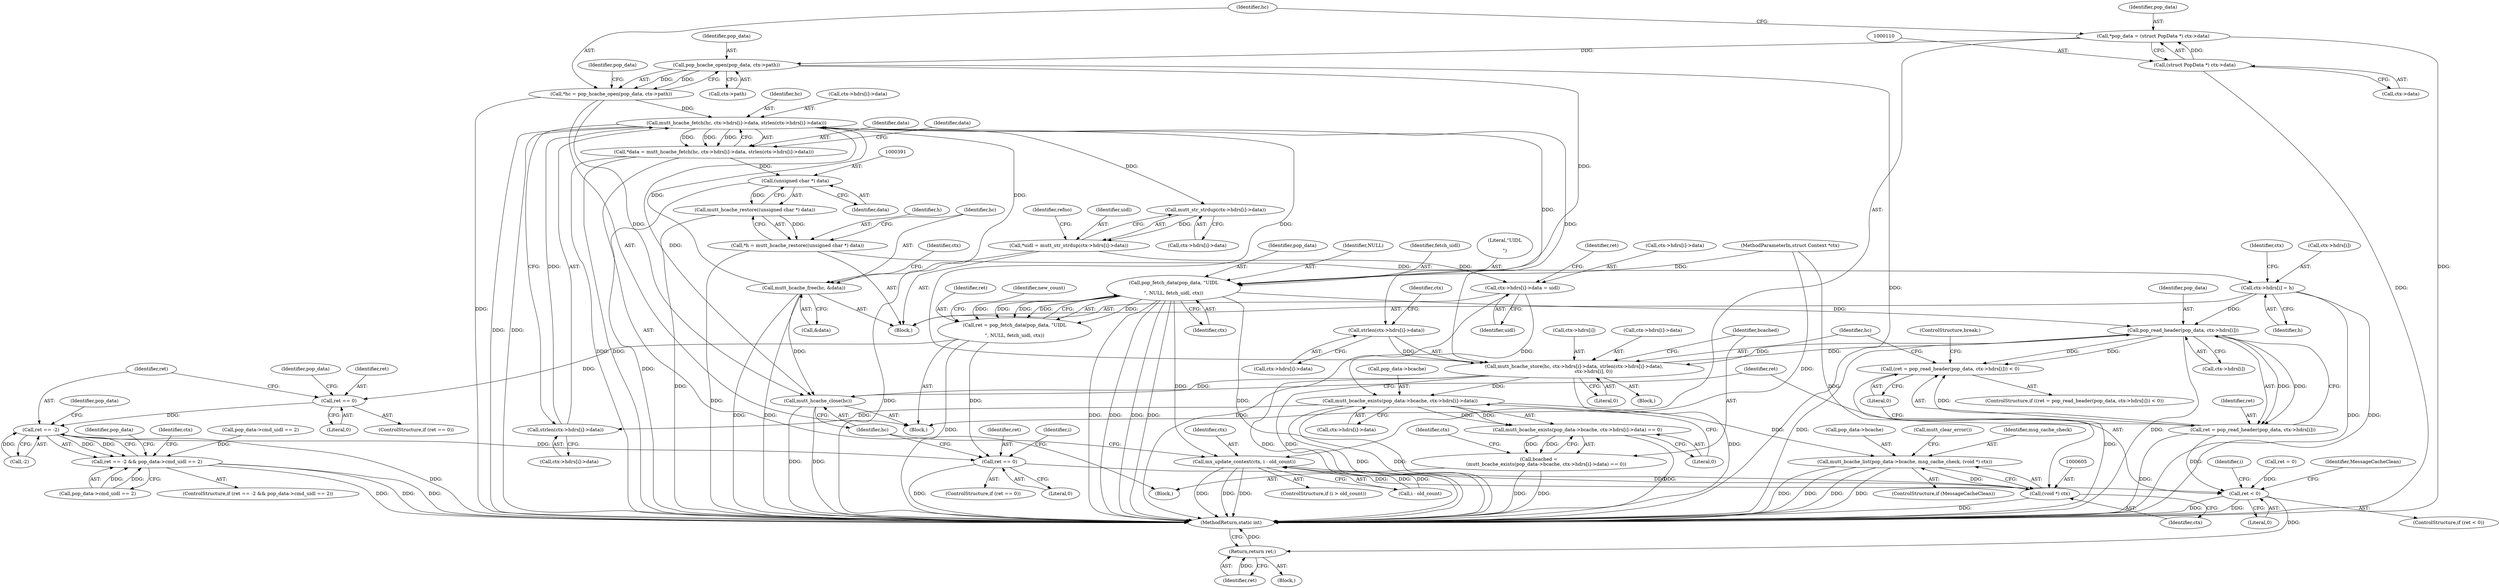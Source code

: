 digraph "0_neomutt_9bfab35522301794483f8f9ed60820bdec9be59e_1@API" {
"1000118" [label="(Call,pop_hcache_open(pop_data, ctx->path))"];
"1000107" [label="(Call,*pop_data = (struct PopData *) ctx->data)"];
"1000109" [label="(Call,(struct PopData *) ctx->data)"];
"1000116" [label="(Call,*hc = pop_hcache_open(pop_data, ctx->path))"];
"1000335" [label="(Call,mutt_hcache_fetch(hc, ctx->hdrs[i]->data, strlen(ctx->hdrs[i]->data)))"];
"1000333" [label="(Call,*data = mutt_hcache_fetch(hc, ctx->hdrs[i]->data, strlen(ctx->hdrs[i]->data)))"];
"1000390" [label="(Call,(unsigned char *) data)"];
"1000389" [label="(Call,mutt_hcache_restore((unsigned char *) data))"];
"1000387" [label="(Call,*h = mutt_hcache_restore((unsigned char *) data))"];
"1000404" [label="(Call,ctx->hdrs[i] = h)"];
"1000449" [label="(Call,pop_read_header(pop_data, ctx->hdrs[i]))"];
"1000446" [label="(Call,(ret = pop_read_header(pop_data, ctx->hdrs[i])) < 0)"];
"1000447" [label="(Call,ret = pop_read_header(pop_data, ctx->hdrs[i]))"];
"1000572" [label="(Call,ret < 0)"];
"1000595" [label="(Return,return ret;)"];
"1000460" [label="(Call,mutt_hcache_store(hc, ctx->hdrs[i]->data, strlen(ctx->hdrs[i]->data),\n                          ctx->hdrs[i], 0))"];
"1000487" [label="(Call,mutt_bcache_exists(pop_data->bcache, ctx->hdrs[i]->data))"];
"1000344" [label="(Call,strlen(ctx->hdrs[i]->data))"];
"1000486" [label="(Call,mutt_bcache_exists(pop_data->bcache, ctx->hdrs[i]->data) == 0)"];
"1000484" [label="(Call,bcached =\n          (mutt_bcache_exists(pop_data->bcache, ctx->hdrs[i]->data) == 0))"];
"1000599" [label="(Call,mutt_bcache_list(pop_data->bcache, msg_cache_check, (void *) ctx))"];
"1000569" [label="(Call,mutt_hcache_close(hc))"];
"1000358" [label="(Call,mutt_str_strdup(ctx->hdrs[i]->data))"];
"1000356" [label="(Call,*uidl = mutt_str_strdup(ctx->hdrs[i]->data))"];
"1000429" [label="(Call,ctx->hdrs[i]->data = uidl)"];
"1000393" [label="(Call,mutt_hcache_free(hc, &data))"];
"1000469" [label="(Call,strlen(ctx->hdrs[i]->data))"];
"1000164" [label="(Call,pop_fetch_data(pop_data, \"UIDL\r\n\", NULL, fetch_uidl, ctx))"];
"1000162" [label="(Call,ret = pop_fetch_data(pop_data, \"UIDL\r\n\", NULL, fetch_uidl, ctx))"];
"1000189" [label="(Call,ret == 0)"];
"1000203" [label="(Call,ret == -2)"];
"1000202" [label="(Call,ret == -2 && pop_data->cmd_uidl == 2)"];
"1000249" [label="(Call,ret == 0)"];
"1000564" [label="(Call,mx_update_context(ctx, i - old_count))"];
"1000604" [label="(Call,(void *) ctx)"];
"1000203" [label="(Call,ret == -2)"];
"1000438" [label="(Call,ret = 0)"];
"1000571" [label="(ControlStructure,if (ret < 0))"];
"1000248" [label="(ControlStructure,if (ret == 0))"];
"1000415" [label="(Identifier,ctx)"];
"1000439" [label="(Identifier,ret)"];
"1000334" [label="(Identifier,data)"];
"1000358" [label="(Call,mutt_str_strdup(ctx->hdrs[i]->data))"];
"1000354" [label="(Block,)"];
"1000126" [label="(Identifier,pop_data)"];
"1000204" [label="(Identifier,ret)"];
"1000215" [label="(Identifier,pop_data)"];
"1000389" [label="(Call,mutt_hcache_restore((unsigned char *) data))"];
"1000392" [label="(Identifier,data)"];
"1000498" [label="(Literal,0)"];
"1000570" [label="(Identifier,hc)"];
"1000599" [label="(Call,mutt_bcache_list(pop_data->bcache, msg_cache_check, (void *) ctx))"];
"1000470" [label="(Call,ctx->hdrs[i]->data)"];
"1000163" [label="(Identifier,ret)"];
"1000572" [label="(Call,ret < 0)"];
"1000390" [label="(Call,(unsigned char *) data)"];
"1000195" [label="(Identifier,pop_data)"];
"1000429" [label="(Call,ctx->hdrs[i]->data = uidl)"];
"1000461" [label="(Identifier,hc)"];
"1000604" [label="(Call,(void *) ctx)"];
"1000446" [label="(Call,(ret = pop_read_header(pop_data, ctx->hdrs[i])) < 0)"];
"1000462" [label="(Call,ctx->hdrs[i]->data)"];
"1000598" [label="(Identifier,MessageCacheClean)"];
"1000335" [label="(Call,mutt_hcache_fetch(hc, ctx->hdrs[i]->data, strlen(ctx->hdrs[i]->data)))"];
"1000503" [label="(Identifier,ctx)"];
"1000595" [label="(Return,return ret;)"];
"1000344" [label="(Call,strlen(ctx->hdrs[i]->data))"];
"1000167" [label="(Identifier,NULL)"];
"1000566" [label="(Call,i - old_count)"];
"1000574" [label="(Literal,0)"];
"1000485" [label="(Identifier,bcached)"];
"1000108" [label="(Identifier,pop_data)"];
"1000207" [label="(Call,pop_data->cmd_uidl == 2)"];
"1000404" [label="(Call,ctx->hdrs[i] = h)"];
"1000111" [label="(Call,ctx->data)"];
"1000612" [label="(MethodReturn,static int)"];
"1000460" [label="(Call,mutt_hcache_store(hc, ctx->hdrs[i]->data, strlen(ctx->hdrs[i]->data),\n                          ctx->hdrs[i], 0))"];
"1000484" [label="(Call,bcached =\n          (mutt_bcache_exists(pop_data->bcache, ctx->hdrs[i]->data) == 0))"];
"1000359" [label="(Call,ctx->hdrs[i]->data)"];
"1000235" [label="(Identifier,ctx)"];
"1000395" [label="(Call,&data)"];
"1000482" [label="(Literal,0)"];
"1000251" [label="(Literal,0)"];
"1000166" [label="(Literal,\"UIDL\r\n\")"];
"1000447" [label="(Call,ret = pop_read_header(pop_data, ctx->hdrs[i]))"];
"1000336" [label="(Identifier,hc)"];
"1000387" [label="(Call,*h = mutt_hcache_restore((unsigned char *) data))"];
"1000119" [label="(Identifier,pop_data)"];
"1000488" [label="(Call,pop_data->bcache)"];
"1000469" [label="(Call,strlen(ctx->hdrs[i]->data))"];
"1000388" [label="(Identifier,h)"];
"1000249" [label="(Call,ret == 0)"];
"1000487" [label="(Call,mutt_bcache_exists(pop_data->bcache, ctx->hdrs[i]->data))"];
"1000565" [label="(Identifier,ctx)"];
"1000109" [label="(Call,(struct PopData *) ctx->data)"];
"1000451" [label="(Call,ctx->hdrs[i])"];
"1000368" [label="(Identifier,refno)"];
"1000191" [label="(Literal,0)"];
"1000450" [label="(Identifier,pop_data)"];
"1000105" [label="(Block,)"];
"1000202" [label="(Call,ret == -2 && pop_data->cmd_uidl == 2)"];
"1000564" [label="(Call,mx_update_context(ctx, i - old_count))"];
"1000316" [label="(Block,)"];
"1000596" [label="(Identifier,ret)"];
"1000459" [label="(Block,)"];
"1000356" [label="(Call,*uidl = mutt_str_strdup(ctx->hdrs[i]->data))"];
"1000250" [label="(Identifier,ret)"];
"1000116" [label="(Call,*hc = pop_hcache_open(pop_data, ctx->path))"];
"1000410" [label="(Identifier,h)"];
"1000401" [label="(Identifier,ctx)"];
"1000560" [label="(ControlStructure,if (i > old_count))"];
"1000477" [label="(Call,ctx->hdrs[i])"];
"1000165" [label="(Identifier,pop_data)"];
"1000357" [label="(Identifier,uidl)"];
"1000456" [label="(Literal,0)"];
"1000569" [label="(Call,mutt_hcache_close(hc))"];
"1000437" [label="(Identifier,uidl)"];
"1000479" [label="(Identifier,ctx)"];
"1000597" [label="(ControlStructure,if (MessageCacheClean))"];
"1000117" [label="(Identifier,hc)"];
"1000333" [label="(Call,*data = mutt_hcache_fetch(hc, ctx->hdrs[i]->data, strlen(ctx->hdrs[i]->data)))"];
"1000345" [label="(Call,ctx->hdrs[i]->data)"];
"1000394" [label="(Identifier,hc)"];
"1000104" [label="(MethodParameterIn,struct Context *ctx)"];
"1000182" [label="(Call,pop_data->cmd_uidl == 2)"];
"1000209" [label="(Identifier,pop_data)"];
"1000606" [label="(Identifier,ctx)"];
"1000579" [label="(Identifier,i)"];
"1000118" [label="(Call,pop_hcache_open(pop_data, ctx->path))"];
"1000430" [label="(Call,ctx->hdrs[i]->data)"];
"1000169" [label="(Identifier,ctx)"];
"1000405" [label="(Call,ctx->hdrs[i])"];
"1000120" [label="(Call,ctx->path)"];
"1000205" [label="(Call,-2)"];
"1000457" [label="(ControlStructure,break;)"];
"1000190" [label="(Identifier,ret)"];
"1000258" [label="(Identifier,i)"];
"1000486" [label="(Call,mutt_bcache_exists(pop_data->bcache, ctx->hdrs[i]->data) == 0)"];
"1000449" [label="(Call,pop_read_header(pop_data, ctx->hdrs[i]))"];
"1000600" [label="(Call,pop_data->bcache)"];
"1000448" [label="(Identifier,ret)"];
"1000164" [label="(Call,pop_fetch_data(pop_data, \"UIDL\r\n\", NULL, fetch_uidl, ctx))"];
"1000162" [label="(Call,ret = pop_fetch_data(pop_data, \"UIDL\r\n\", NULL, fetch_uidl, ctx))"];
"1000172" [label="(Identifier,new_count)"];
"1000491" [label="(Call,ctx->hdrs[i]->data)"];
"1000353" [label="(Identifier,data)"];
"1000573" [label="(Identifier,ret)"];
"1000189" [label="(Call,ret == 0)"];
"1000575" [label="(Block,)"];
"1000201" [label="(ControlStructure,if (ret == -2 && pop_data->cmd_uidl == 2))"];
"1000337" [label="(Call,ctx->hdrs[i]->data)"];
"1000607" [label="(Call,mutt_clear_error())"];
"1000107" [label="(Call,*pop_data = (struct PopData *) ctx->data)"];
"1000168" [label="(Identifier,fetch_uidl)"];
"1000188" [label="(ControlStructure,if (ret == 0))"];
"1000445" [label="(ControlStructure,if ((ret = pop_read_header(pop_data, ctx->hdrs[i])) < 0))"];
"1000393" [label="(Call,mutt_hcache_free(hc, &data))"];
"1000603" [label="(Identifier,msg_cache_check)"];
"1000118" -> "1000116"  [label="AST: "];
"1000118" -> "1000120"  [label="CFG: "];
"1000119" -> "1000118"  [label="AST: "];
"1000120" -> "1000118"  [label="AST: "];
"1000116" -> "1000118"  [label="CFG: "];
"1000118" -> "1000612"  [label="DDG: "];
"1000118" -> "1000116"  [label="DDG: "];
"1000118" -> "1000116"  [label="DDG: "];
"1000107" -> "1000118"  [label="DDG: "];
"1000118" -> "1000164"  [label="DDG: "];
"1000107" -> "1000105"  [label="AST: "];
"1000107" -> "1000109"  [label="CFG: "];
"1000108" -> "1000107"  [label="AST: "];
"1000109" -> "1000107"  [label="AST: "];
"1000117" -> "1000107"  [label="CFG: "];
"1000107" -> "1000612"  [label="DDG: "];
"1000109" -> "1000107"  [label="DDG: "];
"1000109" -> "1000111"  [label="CFG: "];
"1000110" -> "1000109"  [label="AST: "];
"1000111" -> "1000109"  [label="AST: "];
"1000109" -> "1000612"  [label="DDG: "];
"1000116" -> "1000105"  [label="AST: "];
"1000117" -> "1000116"  [label="AST: "];
"1000126" -> "1000116"  [label="CFG: "];
"1000116" -> "1000612"  [label="DDG: "];
"1000116" -> "1000335"  [label="DDG: "];
"1000116" -> "1000569"  [label="DDG: "];
"1000335" -> "1000333"  [label="AST: "];
"1000335" -> "1000344"  [label="CFG: "];
"1000336" -> "1000335"  [label="AST: "];
"1000337" -> "1000335"  [label="AST: "];
"1000344" -> "1000335"  [label="AST: "];
"1000333" -> "1000335"  [label="CFG: "];
"1000335" -> "1000612"  [label="DDG: "];
"1000335" -> "1000612"  [label="DDG: "];
"1000335" -> "1000333"  [label="DDG: "];
"1000335" -> "1000333"  [label="DDG: "];
"1000335" -> "1000333"  [label="DDG: "];
"1000460" -> "1000335"  [label="DDG: "];
"1000393" -> "1000335"  [label="DDG: "];
"1000344" -> "1000335"  [label="DDG: "];
"1000335" -> "1000358"  [label="DDG: "];
"1000335" -> "1000393"  [label="DDG: "];
"1000335" -> "1000460"  [label="DDG: "];
"1000335" -> "1000469"  [label="DDG: "];
"1000335" -> "1000569"  [label="DDG: "];
"1000333" -> "1000316"  [label="AST: "];
"1000334" -> "1000333"  [label="AST: "];
"1000353" -> "1000333"  [label="CFG: "];
"1000333" -> "1000612"  [label="DDG: "];
"1000333" -> "1000612"  [label="DDG: "];
"1000333" -> "1000390"  [label="DDG: "];
"1000390" -> "1000389"  [label="AST: "];
"1000390" -> "1000392"  [label="CFG: "];
"1000391" -> "1000390"  [label="AST: "];
"1000392" -> "1000390"  [label="AST: "];
"1000389" -> "1000390"  [label="CFG: "];
"1000390" -> "1000612"  [label="DDG: "];
"1000390" -> "1000389"  [label="DDG: "];
"1000389" -> "1000387"  [label="AST: "];
"1000387" -> "1000389"  [label="CFG: "];
"1000389" -> "1000612"  [label="DDG: "];
"1000389" -> "1000387"  [label="DDG: "];
"1000387" -> "1000354"  [label="AST: "];
"1000388" -> "1000387"  [label="AST: "];
"1000394" -> "1000387"  [label="CFG: "];
"1000387" -> "1000612"  [label="DDG: "];
"1000387" -> "1000404"  [label="DDG: "];
"1000404" -> "1000354"  [label="AST: "];
"1000404" -> "1000410"  [label="CFG: "];
"1000405" -> "1000404"  [label="AST: "];
"1000410" -> "1000404"  [label="AST: "];
"1000415" -> "1000404"  [label="CFG: "];
"1000404" -> "1000612"  [label="DDG: "];
"1000404" -> "1000612"  [label="DDG: "];
"1000404" -> "1000449"  [label="DDG: "];
"1000449" -> "1000447"  [label="AST: "];
"1000449" -> "1000451"  [label="CFG: "];
"1000450" -> "1000449"  [label="AST: "];
"1000451" -> "1000449"  [label="AST: "];
"1000447" -> "1000449"  [label="CFG: "];
"1000449" -> "1000612"  [label="DDG: "];
"1000449" -> "1000612"  [label="DDG: "];
"1000449" -> "1000446"  [label="DDG: "];
"1000449" -> "1000446"  [label="DDG: "];
"1000449" -> "1000447"  [label="DDG: "];
"1000449" -> "1000447"  [label="DDG: "];
"1000164" -> "1000449"  [label="DDG: "];
"1000460" -> "1000449"  [label="DDG: "];
"1000449" -> "1000460"  [label="DDG: "];
"1000446" -> "1000445"  [label="AST: "];
"1000446" -> "1000456"  [label="CFG: "];
"1000447" -> "1000446"  [label="AST: "];
"1000456" -> "1000446"  [label="AST: "];
"1000457" -> "1000446"  [label="CFG: "];
"1000461" -> "1000446"  [label="CFG: "];
"1000446" -> "1000612"  [label="DDG: "];
"1000447" -> "1000446"  [label="DDG: "];
"1000448" -> "1000447"  [label="AST: "];
"1000456" -> "1000447"  [label="CFG: "];
"1000447" -> "1000612"  [label="DDG: "];
"1000447" -> "1000572"  [label="DDG: "];
"1000572" -> "1000571"  [label="AST: "];
"1000572" -> "1000574"  [label="CFG: "];
"1000573" -> "1000572"  [label="AST: "];
"1000574" -> "1000572"  [label="AST: "];
"1000579" -> "1000572"  [label="CFG: "];
"1000598" -> "1000572"  [label="CFG: "];
"1000572" -> "1000612"  [label="DDG: "];
"1000572" -> "1000612"  [label="DDG: "];
"1000438" -> "1000572"  [label="DDG: "];
"1000249" -> "1000572"  [label="DDG: "];
"1000572" -> "1000595"  [label="DDG: "];
"1000595" -> "1000575"  [label="AST: "];
"1000595" -> "1000596"  [label="CFG: "];
"1000596" -> "1000595"  [label="AST: "];
"1000612" -> "1000595"  [label="CFG: "];
"1000595" -> "1000612"  [label="DDG: "];
"1000596" -> "1000595"  [label="DDG: "];
"1000460" -> "1000459"  [label="AST: "];
"1000460" -> "1000482"  [label="CFG: "];
"1000461" -> "1000460"  [label="AST: "];
"1000462" -> "1000460"  [label="AST: "];
"1000469" -> "1000460"  [label="AST: "];
"1000477" -> "1000460"  [label="AST: "];
"1000482" -> "1000460"  [label="AST: "];
"1000485" -> "1000460"  [label="CFG: "];
"1000460" -> "1000612"  [label="DDG: "];
"1000460" -> "1000612"  [label="DDG: "];
"1000460" -> "1000612"  [label="DDG: "];
"1000469" -> "1000460"  [label="DDG: "];
"1000460" -> "1000487"  [label="DDG: "];
"1000460" -> "1000569"  [label="DDG: "];
"1000487" -> "1000486"  [label="AST: "];
"1000487" -> "1000491"  [label="CFG: "];
"1000488" -> "1000487"  [label="AST: "];
"1000491" -> "1000487"  [label="AST: "];
"1000498" -> "1000487"  [label="CFG: "];
"1000487" -> "1000612"  [label="DDG: "];
"1000487" -> "1000612"  [label="DDG: "];
"1000487" -> "1000344"  [label="DDG: "];
"1000487" -> "1000486"  [label="DDG: "];
"1000487" -> "1000486"  [label="DDG: "];
"1000429" -> "1000487"  [label="DDG: "];
"1000487" -> "1000599"  [label="DDG: "];
"1000344" -> "1000345"  [label="CFG: "];
"1000345" -> "1000344"  [label="AST: "];
"1000486" -> "1000484"  [label="AST: "];
"1000486" -> "1000498"  [label="CFG: "];
"1000498" -> "1000486"  [label="AST: "];
"1000484" -> "1000486"  [label="CFG: "];
"1000486" -> "1000612"  [label="DDG: "];
"1000486" -> "1000484"  [label="DDG: "];
"1000486" -> "1000484"  [label="DDG: "];
"1000484" -> "1000316"  [label="AST: "];
"1000485" -> "1000484"  [label="AST: "];
"1000503" -> "1000484"  [label="CFG: "];
"1000484" -> "1000612"  [label="DDG: "];
"1000484" -> "1000612"  [label="DDG: "];
"1000599" -> "1000597"  [label="AST: "];
"1000599" -> "1000604"  [label="CFG: "];
"1000600" -> "1000599"  [label="AST: "];
"1000603" -> "1000599"  [label="AST: "];
"1000604" -> "1000599"  [label="AST: "];
"1000607" -> "1000599"  [label="CFG: "];
"1000599" -> "1000612"  [label="DDG: "];
"1000599" -> "1000612"  [label="DDG: "];
"1000599" -> "1000612"  [label="DDG: "];
"1000599" -> "1000612"  [label="DDG: "];
"1000604" -> "1000599"  [label="DDG: "];
"1000569" -> "1000105"  [label="AST: "];
"1000569" -> "1000570"  [label="CFG: "];
"1000570" -> "1000569"  [label="AST: "];
"1000573" -> "1000569"  [label="CFG: "];
"1000569" -> "1000612"  [label="DDG: "];
"1000569" -> "1000612"  [label="DDG: "];
"1000393" -> "1000569"  [label="DDG: "];
"1000358" -> "1000356"  [label="AST: "];
"1000358" -> "1000359"  [label="CFG: "];
"1000359" -> "1000358"  [label="AST: "];
"1000356" -> "1000358"  [label="CFG: "];
"1000358" -> "1000356"  [label="DDG: "];
"1000356" -> "1000354"  [label="AST: "];
"1000357" -> "1000356"  [label="AST: "];
"1000368" -> "1000356"  [label="CFG: "];
"1000356" -> "1000612"  [label="DDG: "];
"1000356" -> "1000429"  [label="DDG: "];
"1000429" -> "1000354"  [label="AST: "];
"1000429" -> "1000437"  [label="CFG: "];
"1000430" -> "1000429"  [label="AST: "];
"1000437" -> "1000429"  [label="AST: "];
"1000439" -> "1000429"  [label="CFG: "];
"1000429" -> "1000612"  [label="DDG: "];
"1000393" -> "1000354"  [label="AST: "];
"1000393" -> "1000395"  [label="CFG: "];
"1000394" -> "1000393"  [label="AST: "];
"1000395" -> "1000393"  [label="AST: "];
"1000401" -> "1000393"  [label="CFG: "];
"1000393" -> "1000612"  [label="DDG: "];
"1000393" -> "1000612"  [label="DDG: "];
"1000469" -> "1000470"  [label="CFG: "];
"1000470" -> "1000469"  [label="AST: "];
"1000479" -> "1000469"  [label="CFG: "];
"1000164" -> "1000162"  [label="AST: "];
"1000164" -> "1000169"  [label="CFG: "];
"1000165" -> "1000164"  [label="AST: "];
"1000166" -> "1000164"  [label="AST: "];
"1000167" -> "1000164"  [label="AST: "];
"1000168" -> "1000164"  [label="AST: "];
"1000169" -> "1000164"  [label="AST: "];
"1000162" -> "1000164"  [label="CFG: "];
"1000164" -> "1000612"  [label="DDG: "];
"1000164" -> "1000612"  [label="DDG: "];
"1000164" -> "1000612"  [label="DDG: "];
"1000164" -> "1000612"  [label="DDG: "];
"1000164" -> "1000162"  [label="DDG: "];
"1000164" -> "1000162"  [label="DDG: "];
"1000164" -> "1000162"  [label="DDG: "];
"1000164" -> "1000162"  [label="DDG: "];
"1000164" -> "1000162"  [label="DDG: "];
"1000104" -> "1000164"  [label="DDG: "];
"1000164" -> "1000564"  [label="DDG: "];
"1000164" -> "1000604"  [label="DDG: "];
"1000162" -> "1000105"  [label="AST: "];
"1000163" -> "1000162"  [label="AST: "];
"1000172" -> "1000162"  [label="CFG: "];
"1000162" -> "1000612"  [label="DDG: "];
"1000162" -> "1000189"  [label="DDG: "];
"1000162" -> "1000249"  [label="DDG: "];
"1000189" -> "1000188"  [label="AST: "];
"1000189" -> "1000191"  [label="CFG: "];
"1000190" -> "1000189"  [label="AST: "];
"1000191" -> "1000189"  [label="AST: "];
"1000195" -> "1000189"  [label="CFG: "];
"1000204" -> "1000189"  [label="CFG: "];
"1000189" -> "1000203"  [label="DDG: "];
"1000203" -> "1000202"  [label="AST: "];
"1000203" -> "1000205"  [label="CFG: "];
"1000204" -> "1000203"  [label="AST: "];
"1000205" -> "1000203"  [label="AST: "];
"1000209" -> "1000203"  [label="CFG: "];
"1000202" -> "1000203"  [label="CFG: "];
"1000203" -> "1000612"  [label="DDG: "];
"1000203" -> "1000202"  [label="DDG: "];
"1000203" -> "1000202"  [label="DDG: "];
"1000205" -> "1000203"  [label="DDG: "];
"1000203" -> "1000249"  [label="DDG: "];
"1000202" -> "1000201"  [label="AST: "];
"1000202" -> "1000207"  [label="CFG: "];
"1000207" -> "1000202"  [label="AST: "];
"1000215" -> "1000202"  [label="CFG: "];
"1000235" -> "1000202"  [label="CFG: "];
"1000202" -> "1000612"  [label="DDG: "];
"1000202" -> "1000612"  [label="DDG: "];
"1000202" -> "1000612"  [label="DDG: "];
"1000207" -> "1000202"  [label="DDG: "];
"1000207" -> "1000202"  [label="DDG: "];
"1000182" -> "1000202"  [label="DDG: "];
"1000249" -> "1000248"  [label="AST: "];
"1000249" -> "1000251"  [label="CFG: "];
"1000250" -> "1000249"  [label="AST: "];
"1000251" -> "1000249"  [label="AST: "];
"1000258" -> "1000249"  [label="CFG: "];
"1000570" -> "1000249"  [label="CFG: "];
"1000249" -> "1000612"  [label="DDG: "];
"1000564" -> "1000560"  [label="AST: "];
"1000564" -> "1000566"  [label="CFG: "];
"1000565" -> "1000564"  [label="AST: "];
"1000566" -> "1000564"  [label="AST: "];
"1000570" -> "1000564"  [label="CFG: "];
"1000564" -> "1000612"  [label="DDG: "];
"1000564" -> "1000612"  [label="DDG: "];
"1000564" -> "1000612"  [label="DDG: "];
"1000104" -> "1000564"  [label="DDG: "];
"1000566" -> "1000564"  [label="DDG: "];
"1000566" -> "1000564"  [label="DDG: "];
"1000564" -> "1000604"  [label="DDG: "];
"1000604" -> "1000606"  [label="CFG: "];
"1000605" -> "1000604"  [label="AST: "];
"1000606" -> "1000604"  [label="AST: "];
"1000604" -> "1000612"  [label="DDG: "];
"1000104" -> "1000604"  [label="DDG: "];
}
